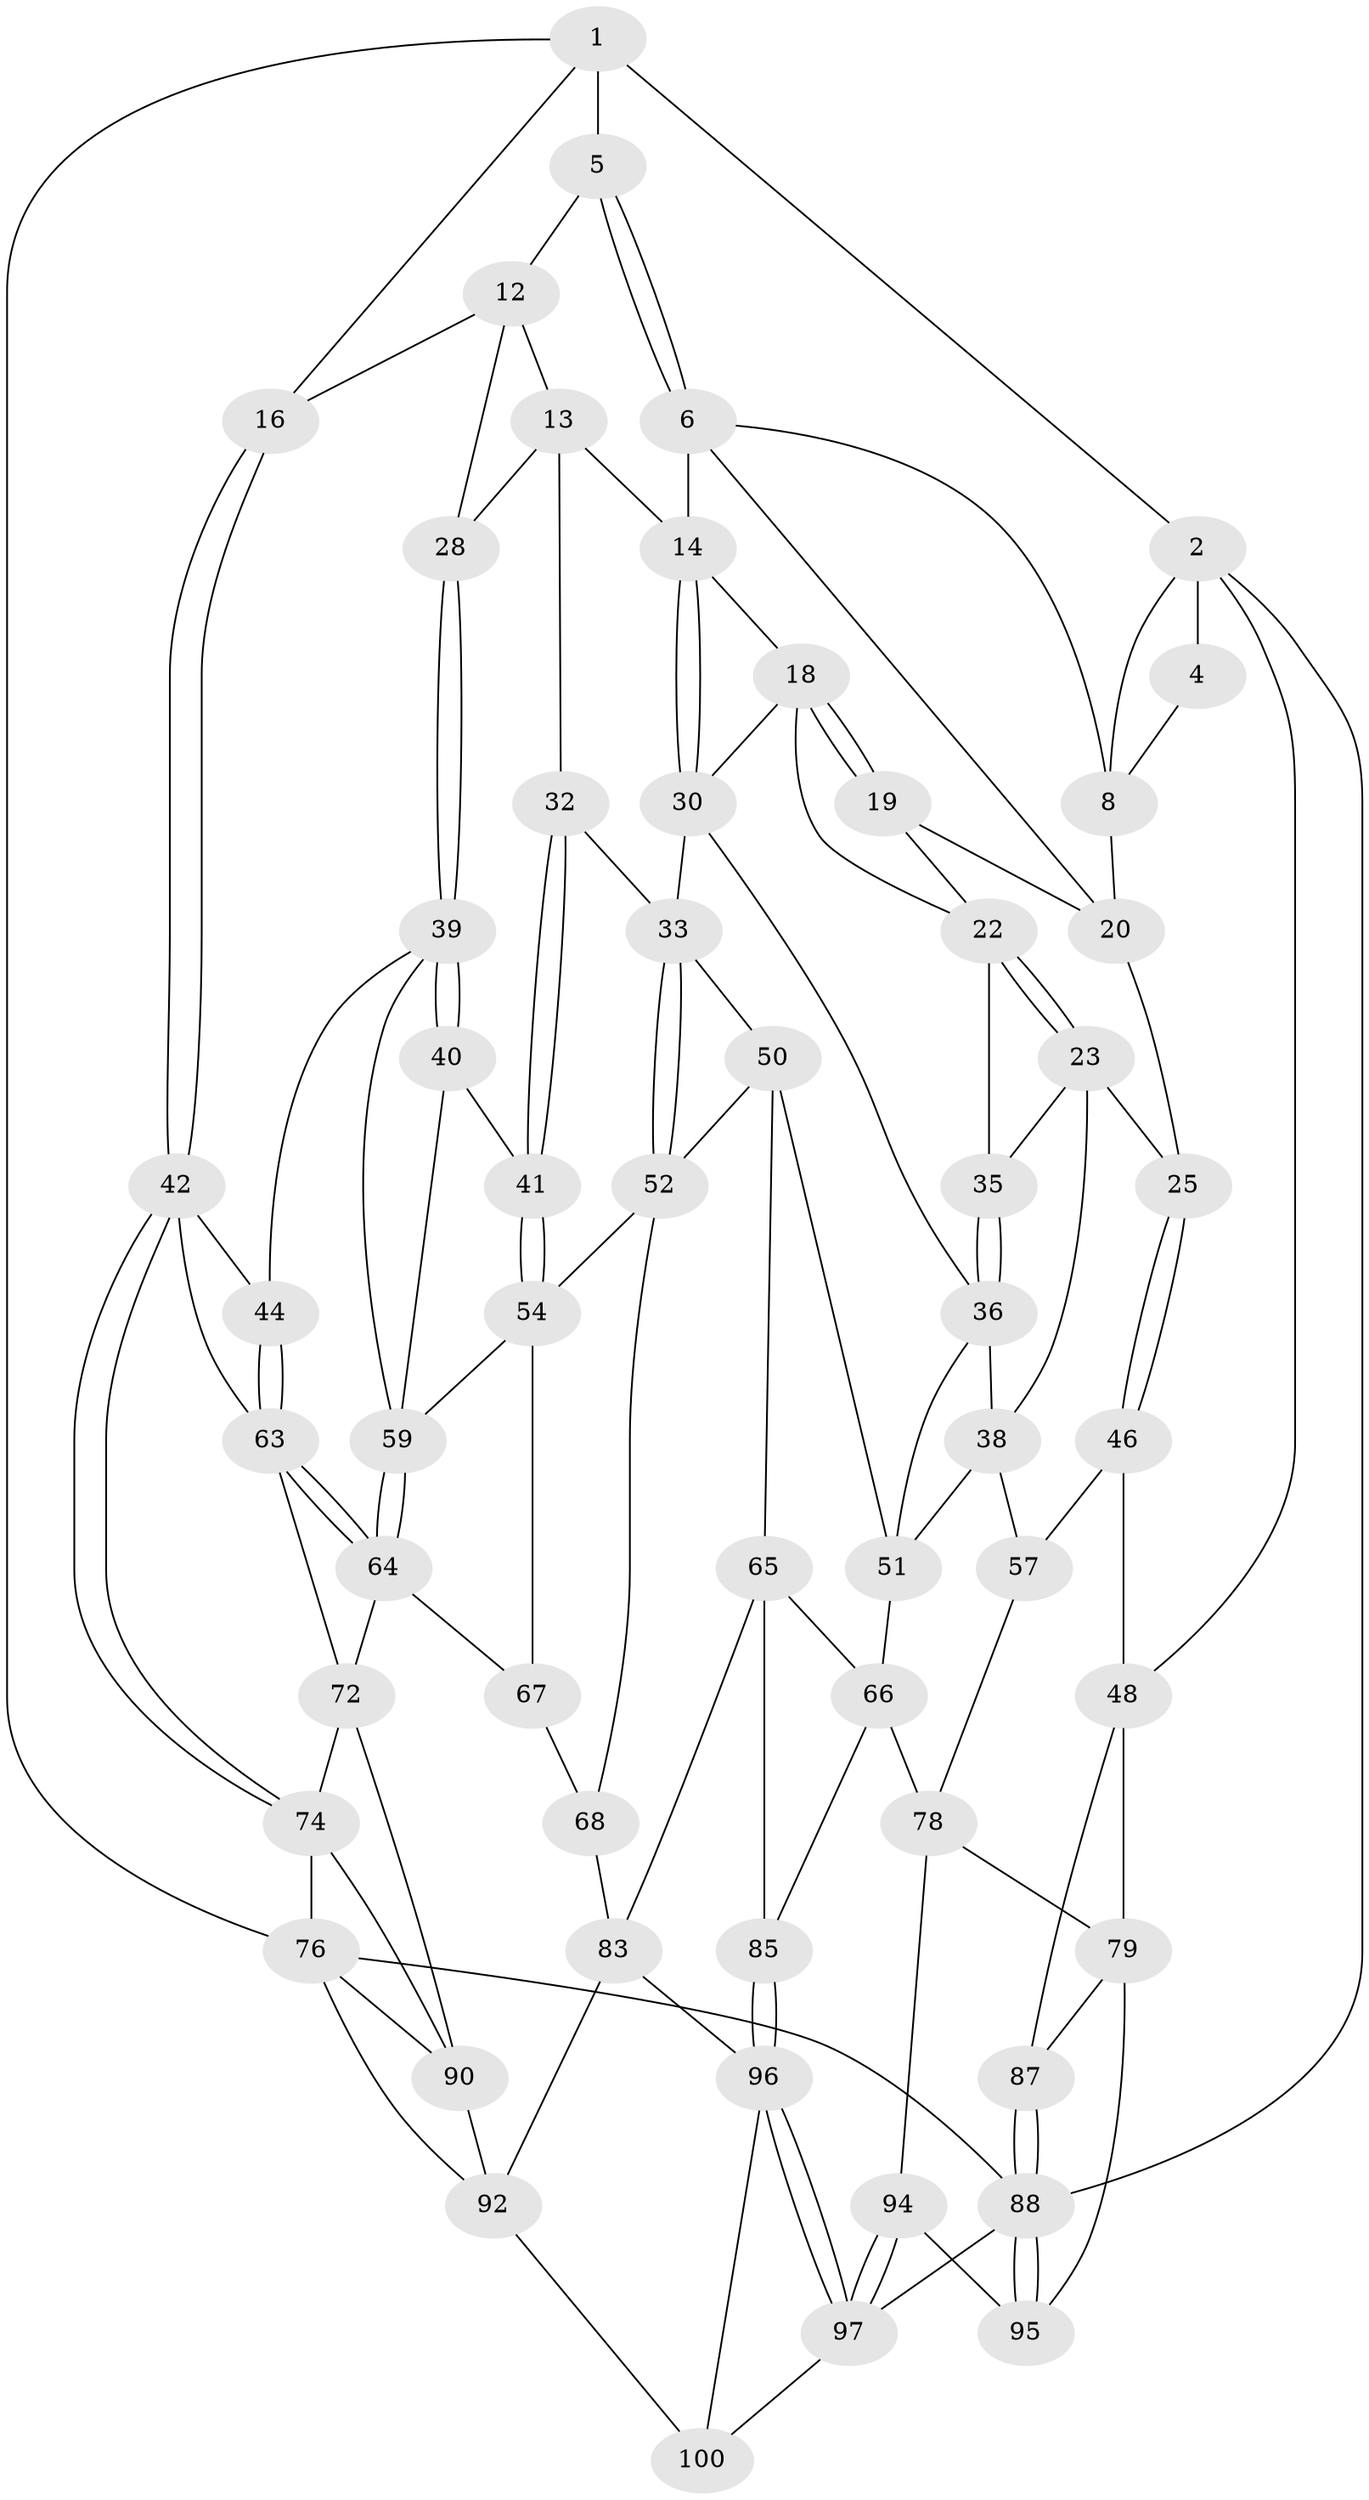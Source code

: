 // original degree distribution, {3: 0.019801980198019802, 5: 0.5346534653465347, 6: 0.2079207920792079, 4: 0.2376237623762376}
// Generated by graph-tools (version 1.1) at 2025/42/03/06/25 10:42:31]
// undirected, 58 vertices, 128 edges
graph export_dot {
graph [start="1"]
  node [color=gray90,style=filled];
  1 [pos="+0.31595564459205966+0",super="+11"];
  2 [pos="+0+0.18438725576946563",super="+3"];
  4 [pos="+0.23488057451783+0"];
  5 [pos="+0.3585400196839118+0",super="+10"];
  6 [pos="+0.3880803863943207+0",super="+7"];
  8 [pos="+0.16986077893745946+0.27883480779042497",super="+9"];
  12 [pos="+0.7657981996171415+0.07867807732101179",super="+17"];
  13 [pos="+0.7169502871471913+0.14645470457672935",super="+29"];
  14 [pos="+0.6570894414373599+0.15110710530042248",super="+15"];
  16 [pos="+1+0.009653849272206071"];
  18 [pos="+0.4823485305130834+0.23186139224408997",super="+27"];
  19 [pos="+0.36243934645154946+0.185475461917674"];
  20 [pos="+0.3597560929466432+0.17967256613127147",super="+21"];
  22 [pos="+0.3703235320061+0.2207373865160595",super="+26"];
  23 [pos="+0.37024366253896873+0.2954966455130463",super="+24"];
  25 [pos="+0.2003372311166072+0.37446378705695926"];
  28 [pos="+0.8275793359777358+0.2809931120726243"];
  30 [pos="+0.584554046482889+0.3554591311589468",super="+31"];
  32 [pos="+0.6349023937974455+0.38377441543588486"];
  33 [pos="+0.6112247107868042+0.375571905186929",super="+34"];
  35 [pos="+0.40701885839636676+0.29692758557187093"];
  36 [pos="+0.48994206721676437+0.38373826426115126",super="+37"];
  38 [pos="+0.35406367177888093+0.425317712106405",super="+56"];
  39 [pos="+0.8607098756931495+0.3688674306101656",super="+45"];
  40 [pos="+0.7785470752606509+0.4606217652973032"];
  41 [pos="+0.7077681842496629+0.47222832542216964"];
  42 [pos="+1+0.42149591289066923",super="+43"];
  44 [pos="+1+0.440118045214114"];
  46 [pos="+0.1639696013725724+0.4259766324814602",super="+47"];
  48 [pos="+0.029612298933925547+0.48813733027609674",super="+49"];
  50 [pos="+0.5134045987726422+0.5367970391039455",super="+53"];
  51 [pos="+0.45705858671936145+0.4870010582938351",super="+58"];
  52 [pos="+0.5772481121934959+0.566843659882817",super="+55"];
  54 [pos="+0.696202016098599+0.5106897509094489",super="+61"];
  57 [pos="+0.2788668144316467+0.5343066589897436",super="+62"];
  59 [pos="+0.854391769732113+0.5587087336980788",super="+60"];
  63 [pos="+0.9320129866107838+0.5741908946822146",super="+69"];
  64 [pos="+0.875023593063845+0.587994727478244",super="+70"];
  65 [pos="+0.4932615235169527+0.638415228708979",super="+84"];
  66 [pos="+0.36365655275445724+0.6022260467848279",super="+80"];
  67 [pos="+0.7788175332566328+0.5785299637319324",super="+71"];
  68 [pos="+0.6669873737501131+0.611821576318188",super="+82"];
  72 [pos="+0.9833632976351375+0.6315872725054625",super="+73"];
  74 [pos="+1+0.6526510692858694",super="+75"];
  76 [pos="+1+1",super="+77"];
  78 [pos="+0.24410834837683373+0.695840467755154",super="+81"];
  79 [pos="+0.11595368086295409+0.6683846403284005",super="+86"];
  83 [pos="+0.6821888126436336+0.7433727051209549",super="+93"];
  85 [pos="+0.46860983341501883+0.7883572953420128"];
  87 [pos="+0+0.6909323625867838"];
  88 [pos="+0+1",super="+89"];
  90 [pos="+0.8828129434509767+0.7179341698983929",super="+91"];
  92 [pos="+0.775934359652509+0.8827037104012848",super="+99"];
  94 [pos="+0.21779543423694042+0.8589094592913282"];
  95 [pos="+0.12844077217228764+0.8820952277477689"];
  96 [pos="+0.450522786266777+0.9629125680078773",super="+98"];
  97 [pos="+0.4228518895970738+1",super="+101"];
  100 [pos="+0.6991183267580741+1"];
  1 -- 2;
  1 -- 5 [weight=2];
  1 -- 16;
  1 -- 76;
  2 -- 88;
  2 -- 4;
  2 -- 48;
  2 -- 8;
  4 -- 8;
  5 -- 6;
  5 -- 6;
  5 -- 12;
  6 -- 8;
  6 -- 20;
  6 -- 14;
  8 -- 20;
  12 -- 13;
  12 -- 16;
  12 -- 28;
  13 -- 14;
  13 -- 32;
  13 -- 28;
  14 -- 30;
  14 -- 30;
  14 -- 18;
  16 -- 42;
  16 -- 42;
  18 -- 19;
  18 -- 19;
  18 -- 22;
  18 -- 30;
  19 -- 20;
  19 -- 22;
  20 -- 25;
  22 -- 23;
  22 -- 23;
  22 -- 35;
  23 -- 35;
  23 -- 25;
  23 -- 38;
  25 -- 46;
  25 -- 46;
  28 -- 39;
  28 -- 39;
  30 -- 33;
  30 -- 36;
  32 -- 33;
  32 -- 41;
  32 -- 41;
  33 -- 52;
  33 -- 52;
  33 -- 50;
  35 -- 36;
  35 -- 36;
  36 -- 51;
  36 -- 38;
  38 -- 57;
  38 -- 51;
  39 -- 40;
  39 -- 40;
  39 -- 59;
  39 -- 44;
  40 -- 41;
  40 -- 59;
  41 -- 54;
  41 -- 54;
  42 -- 74;
  42 -- 74;
  42 -- 44;
  42 -- 63;
  44 -- 63;
  44 -- 63;
  46 -- 57 [weight=2];
  46 -- 48;
  48 -- 79;
  48 -- 87;
  50 -- 51;
  50 -- 65;
  50 -- 52;
  51 -- 66;
  52 -- 54;
  52 -- 68;
  54 -- 67;
  54 -- 59;
  57 -- 78;
  59 -- 64;
  59 -- 64;
  63 -- 64;
  63 -- 64;
  63 -- 72;
  64 -- 72;
  64 -- 67;
  65 -- 66;
  65 -- 83;
  65 -- 85;
  66 -- 85;
  66 -- 78;
  67 -- 68 [weight=2];
  68 -- 83;
  72 -- 74;
  72 -- 90;
  74 -- 90;
  74 -- 76;
  76 -- 88;
  76 -- 90;
  76 -- 92;
  78 -- 79;
  78 -- 94;
  79 -- 87;
  79 -- 95;
  83 -- 92;
  83 -- 96;
  85 -- 96;
  85 -- 96;
  87 -- 88;
  87 -- 88;
  88 -- 95;
  88 -- 95;
  88 -- 97;
  90 -- 92;
  92 -- 100;
  94 -- 95;
  94 -- 97;
  94 -- 97;
  96 -- 97;
  96 -- 97;
  96 -- 100;
  97 -- 100;
}
